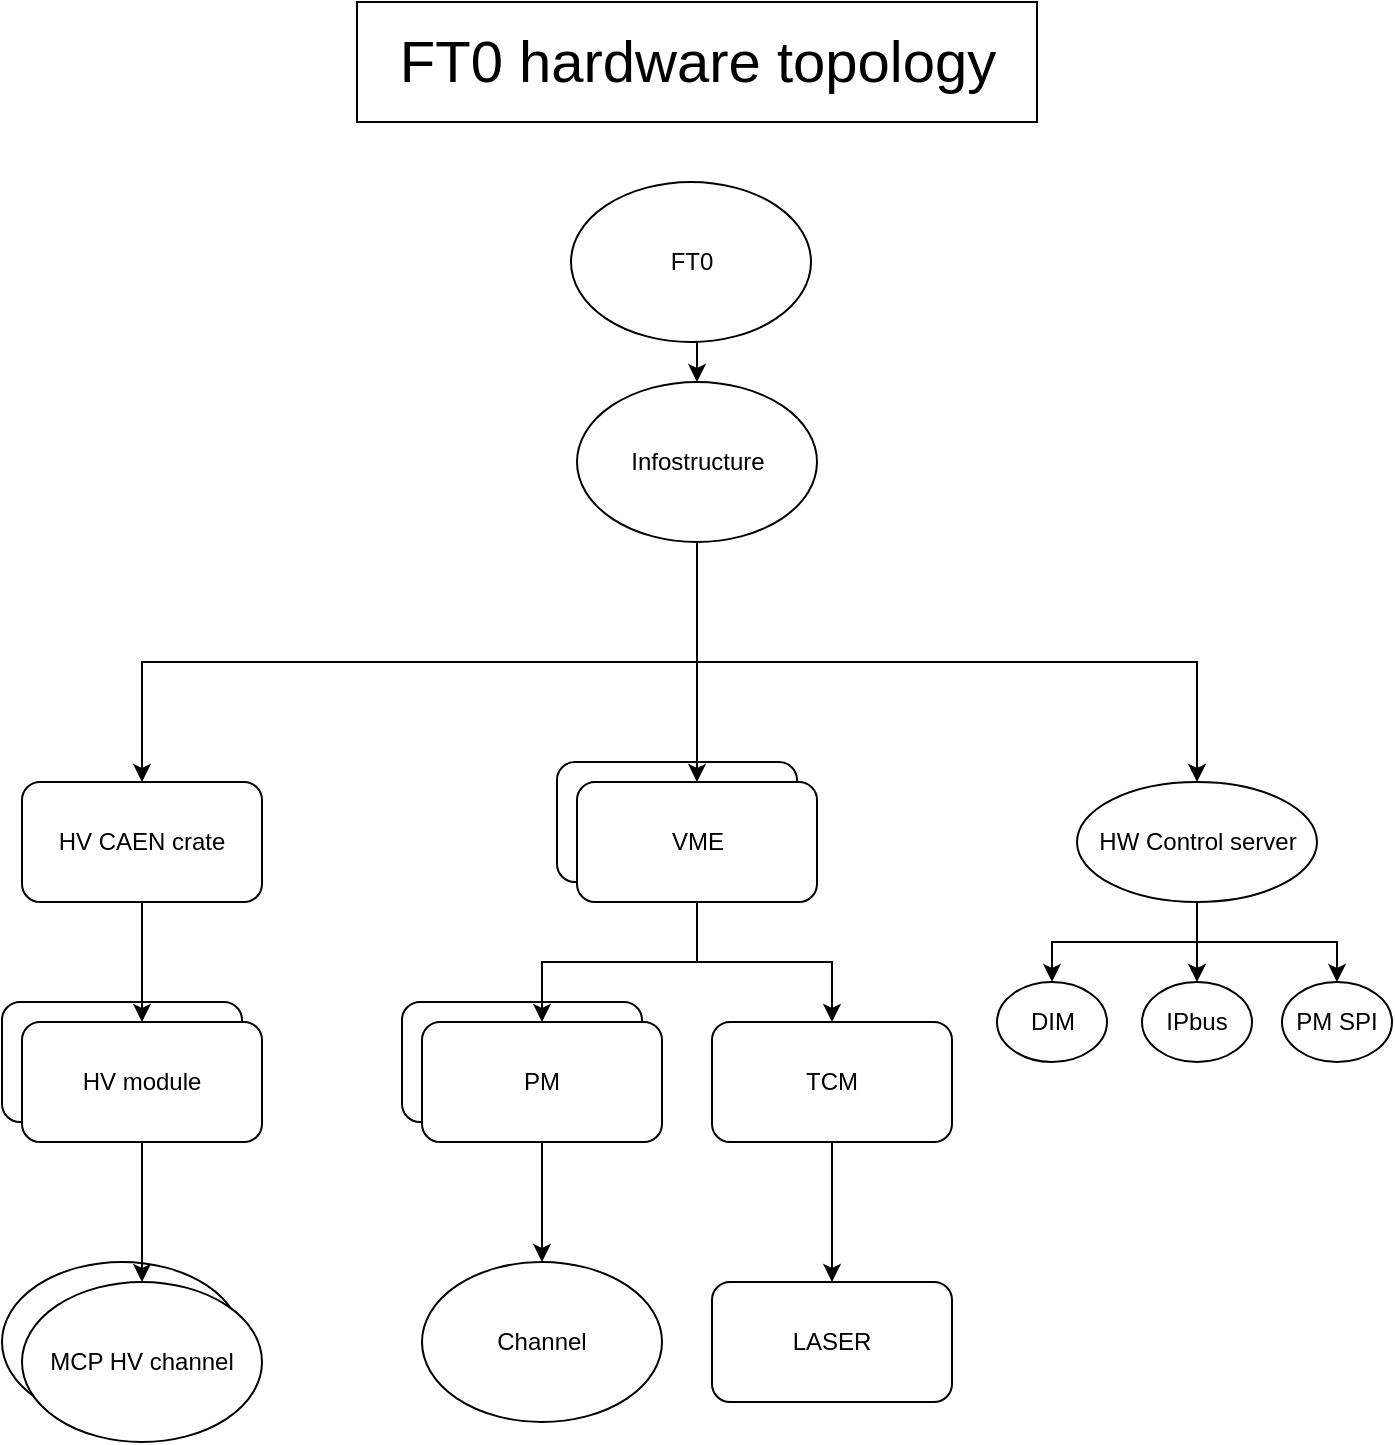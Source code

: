 <mxfile version="13.3.1" type="device" pages="2"><diagram name="hardware" id="ad52d381-51e7-2e0d-a935-2d0ddd2fd229"><mxGraphModel dx="1088" dy="968" grid="1" gridSize="10" guides="1" tooltips="1" connect="1" arrows="1" fold="1" page="1" pageScale="1" pageWidth="1100" pageHeight="850" background="#ffffff" math="0" shadow="0"><root><mxCell id="0"/><mxCell id="1" parent="0"/><mxCell id="pkQ9rNgRqkzeeI-YSMGI-11" style="edgeStyle=orthogonalEdgeStyle;rounded=0;orthogonalLoop=1;jettySize=auto;html=1;exitX=0.5;exitY=1;exitDx=0;exitDy=0;entryX=0.5;entryY=0;entryDx=0;entryDy=0;" parent="1" source="pkQ9rNgRqkzeeI-YSMGI-1" target="pkQ9rNgRqkzeeI-YSMGI-10" edge="1"><mxGeometry relative="1" as="geometry"/></mxCell><mxCell id="pkQ9rNgRqkzeeI-YSMGI-1" value="FT0" style="ellipse;whiteSpace=wrap;html=1;" parent="1" vertex="1"><mxGeometry x="314.5" y="90" width="120" height="80" as="geometry"/></mxCell><mxCell id="pkQ9rNgRqkzeeI-YSMGI-9" value="HV CAEN crate" style="rounded=1;whiteSpace=wrap;html=1;strokeWidth=1;" parent="1" vertex="1"><mxGeometry x="40" y="390" width="120" height="60" as="geometry"/></mxCell><mxCell id="pkQ9rNgRqkzeeI-YSMGI-12" style="edgeStyle=orthogonalEdgeStyle;rounded=0;orthogonalLoop=1;jettySize=auto;html=1;exitX=0.5;exitY=1;exitDx=0;exitDy=0;entryX=0.5;entryY=0;entryDx=0;entryDy=0;" parent="1" source="pkQ9rNgRqkzeeI-YSMGI-10" target="pkQ9rNgRqkzeeI-YSMGI-9" edge="1"><mxGeometry relative="1" as="geometry"/></mxCell><mxCell id="pkQ9rNgRqkzeeI-YSMGI-40" style="edgeStyle=orthogonalEdgeStyle;rounded=0;orthogonalLoop=1;jettySize=auto;html=1;exitX=0.5;exitY=1;exitDx=0;exitDy=0;entryX=0.5;entryY=0;entryDx=0;entryDy=0;" parent="1" source="pkQ9rNgRqkzeeI-YSMGI-10" target="pkQ9rNgRqkzeeI-YSMGI-39" edge="1"><mxGeometry relative="1" as="geometry"/></mxCell><mxCell id="pkQ9rNgRqkzeeI-YSMGI-10" value="Infostructure" style="ellipse;whiteSpace=wrap;html=1;strokeWidth=1;" parent="1" vertex="1"><mxGeometry x="317.5" y="190" width="120" height="80" as="geometry"/></mxCell><mxCell id="pkQ9rNgRqkzeeI-YSMGI-18" value="" style="group" parent="1" vertex="1" connectable="0"><mxGeometry x="30" y="500" width="130" height="70" as="geometry"/></mxCell><mxCell id="pkQ9rNgRqkzeeI-YSMGI-15" value="HV module" style="rounded=1;whiteSpace=wrap;html=1;strokeWidth=1;" parent="pkQ9rNgRqkzeeI-YSMGI-18" vertex="1"><mxGeometry width="120" height="60" as="geometry"/></mxCell><mxCell id="pkQ9rNgRqkzeeI-YSMGI-17" value="HV module" style="rounded=1;whiteSpace=wrap;html=1;strokeWidth=1;" parent="pkQ9rNgRqkzeeI-YSMGI-18" vertex="1"><mxGeometry x="10" y="10" width="120" height="60" as="geometry"/></mxCell><mxCell id="pkQ9rNgRqkzeeI-YSMGI-23" value="" style="group" parent="1" vertex="1" connectable="0"><mxGeometry x="30" y="630" width="130" height="90" as="geometry"/></mxCell><mxCell id="pkQ9rNgRqkzeeI-YSMGI-19" value="HV channel" style="ellipse;whiteSpace=wrap;html=1;strokeWidth=1;" parent="pkQ9rNgRqkzeeI-YSMGI-23" vertex="1"><mxGeometry width="120" height="80" as="geometry"/></mxCell><mxCell id="pkQ9rNgRqkzeeI-YSMGI-22" value="MCP HV channel" style="ellipse;whiteSpace=wrap;html=1;strokeWidth=1;" parent="pkQ9rNgRqkzeeI-YSMGI-23" vertex="1"><mxGeometry x="10" y="10" width="120" height="80" as="geometry"/></mxCell><mxCell id="pkQ9rNgRqkzeeI-YSMGI-24" value="" style="edgeStyle=orthogonalEdgeStyle;rounded=0;orthogonalLoop=1;jettySize=auto;html=1;" parent="1" source="pkQ9rNgRqkzeeI-YSMGI-17" target="pkQ9rNgRqkzeeI-YSMGI-22" edge="1"><mxGeometry relative="1" as="geometry"/></mxCell><mxCell id="pkQ9rNgRqkzeeI-YSMGI-27" style="edgeStyle=orthogonalEdgeStyle;rounded=0;orthogonalLoop=1;jettySize=auto;html=1;exitX=0.5;exitY=1;exitDx=0;exitDy=0;entryX=0.5;entryY=0;entryDx=0;entryDy=0;" parent="1" source="pkQ9rNgRqkzeeI-YSMGI-9" target="pkQ9rNgRqkzeeI-YSMGI-17" edge="1"><mxGeometry relative="1" as="geometry"/></mxCell><mxCell id="pkQ9rNgRqkzeeI-YSMGI-29" value="" style="group" parent="1" vertex="1" connectable="0"><mxGeometry x="307.5" y="380" width="130" height="70" as="geometry"/></mxCell><mxCell id="pkQ9rNgRqkzeeI-YSMGI-13" value="VME" style="rounded=1;whiteSpace=wrap;html=1;strokeWidth=1;" parent="pkQ9rNgRqkzeeI-YSMGI-29" vertex="1"><mxGeometry width="120" height="60" as="geometry"/></mxCell><mxCell id="pkQ9rNgRqkzeeI-YSMGI-28" value="VME" style="rounded=1;whiteSpace=wrap;html=1;strokeWidth=1;" parent="pkQ9rNgRqkzeeI-YSMGI-29" vertex="1"><mxGeometry x="10" y="10" width="120" height="60" as="geometry"/></mxCell><mxCell id="pkQ9rNgRqkzeeI-YSMGI-14" style="edgeStyle=orthogonalEdgeStyle;rounded=0;orthogonalLoop=1;jettySize=auto;html=1;exitX=0.5;exitY=1;exitDx=0;exitDy=0;entryX=0.5;entryY=0;entryDx=0;entryDy=0;" parent="1" source="pkQ9rNgRqkzeeI-YSMGI-10" target="pkQ9rNgRqkzeeI-YSMGI-28" edge="1"><mxGeometry relative="1" as="geometry"/></mxCell><mxCell id="pkQ9rNgRqkzeeI-YSMGI-32" value="" style="group" parent="1" vertex="1" connectable="0"><mxGeometry x="230" y="500" width="130" height="70" as="geometry"/></mxCell><mxCell id="pkQ9rNgRqkzeeI-YSMGI-30" value="PM" style="rounded=1;whiteSpace=wrap;html=1;strokeWidth=1;" parent="pkQ9rNgRqkzeeI-YSMGI-32" vertex="1"><mxGeometry width="120" height="60" as="geometry"/></mxCell><mxCell id="pkQ9rNgRqkzeeI-YSMGI-31" value="PM" style="rounded=1;whiteSpace=wrap;html=1;strokeWidth=1;" parent="pkQ9rNgRqkzeeI-YSMGI-32" vertex="1"><mxGeometry x="10" y="10" width="120" height="60" as="geometry"/></mxCell><mxCell id="pkQ9rNgRqkzeeI-YSMGI-33" value="" style="edgeStyle=orthogonalEdgeStyle;rounded=0;orthogonalLoop=1;jettySize=auto;html=1;" parent="1" source="pkQ9rNgRqkzeeI-YSMGI-28" target="pkQ9rNgRqkzeeI-YSMGI-31" edge="1"><mxGeometry relative="1" as="geometry"/></mxCell><mxCell id="pkQ9rNgRqkzeeI-YSMGI-50" value="" style="edgeStyle=orthogonalEdgeStyle;rounded=0;orthogonalLoop=1;jettySize=auto;html=1;fontSize=29;" parent="1" source="pkQ9rNgRqkzeeI-YSMGI-34" target="pkQ9rNgRqkzeeI-YSMGI-49" edge="1"><mxGeometry relative="1" as="geometry"/></mxCell><mxCell id="pkQ9rNgRqkzeeI-YSMGI-34" value="TCM" style="rounded=1;whiteSpace=wrap;html=1;strokeWidth=1;" parent="1" vertex="1"><mxGeometry x="385" y="510" width="120" height="60" as="geometry"/></mxCell><mxCell id="pkQ9rNgRqkzeeI-YSMGI-35" style="edgeStyle=orthogonalEdgeStyle;rounded=0;orthogonalLoop=1;jettySize=auto;html=1;exitX=0.5;exitY=1;exitDx=0;exitDy=0;" parent="1" source="pkQ9rNgRqkzeeI-YSMGI-28" target="pkQ9rNgRqkzeeI-YSMGI-34" edge="1"><mxGeometry relative="1" as="geometry"/></mxCell><mxCell id="pkQ9rNgRqkzeeI-YSMGI-36" value="Channel" style="ellipse;whiteSpace=wrap;html=1;strokeWidth=1;" parent="1" vertex="1"><mxGeometry x="240" y="630" width="120" height="80" as="geometry"/></mxCell><mxCell id="pkQ9rNgRqkzeeI-YSMGI-37" value="" style="edgeStyle=orthogonalEdgeStyle;rounded=0;orthogonalLoop=1;jettySize=auto;html=1;" parent="1" source="pkQ9rNgRqkzeeI-YSMGI-31" target="pkQ9rNgRqkzeeI-YSMGI-36" edge="1"><mxGeometry relative="1" as="geometry"/></mxCell><mxCell id="pkQ9rNgRqkzeeI-YSMGI-42" style="edgeStyle=orthogonalEdgeStyle;rounded=0;orthogonalLoop=1;jettySize=auto;html=1;exitX=0.5;exitY=1;exitDx=0;exitDy=0;" parent="1" source="pkQ9rNgRqkzeeI-YSMGI-39" target="pkQ9rNgRqkzeeI-YSMGI-41" edge="1"><mxGeometry relative="1" as="geometry"/></mxCell><mxCell id="pkQ9rNgRqkzeeI-YSMGI-45" style="edgeStyle=orthogonalEdgeStyle;rounded=0;orthogonalLoop=1;jettySize=auto;html=1;exitX=0.5;exitY=1;exitDx=0;exitDy=0;" parent="1" source="pkQ9rNgRqkzeeI-YSMGI-39" target="pkQ9rNgRqkzeeI-YSMGI-43" edge="1"><mxGeometry relative="1" as="geometry"/></mxCell><mxCell id="pkQ9rNgRqkzeeI-YSMGI-46" style="edgeStyle=orthogonalEdgeStyle;rounded=0;orthogonalLoop=1;jettySize=auto;html=1;exitX=0.5;exitY=1;exitDx=0;exitDy=0;" parent="1" source="pkQ9rNgRqkzeeI-YSMGI-39" target="pkQ9rNgRqkzeeI-YSMGI-44" edge="1"><mxGeometry relative="1" as="geometry"/></mxCell><mxCell id="pkQ9rNgRqkzeeI-YSMGI-39" value="HW Control server" style="ellipse;whiteSpace=wrap;html=1;strokeWidth=1;" parent="1" vertex="1"><mxGeometry x="567.5" y="390" width="120" height="60" as="geometry"/></mxCell><mxCell id="pkQ9rNgRqkzeeI-YSMGI-41" value="DIM" style="ellipse;whiteSpace=wrap;html=1;strokeWidth=1;" parent="1" vertex="1"><mxGeometry x="527.5" y="490" width="55" height="40" as="geometry"/></mxCell><mxCell id="pkQ9rNgRqkzeeI-YSMGI-43" value="IPbus" style="ellipse;whiteSpace=wrap;html=1;strokeWidth=1;" parent="1" vertex="1"><mxGeometry x="600" y="490" width="55" height="40" as="geometry"/></mxCell><mxCell id="pkQ9rNgRqkzeeI-YSMGI-44" value="PM SPI" style="ellipse;whiteSpace=wrap;html=1;strokeWidth=1;" parent="1" vertex="1"><mxGeometry x="670" y="490" width="55" height="40" as="geometry"/></mxCell><mxCell id="pkQ9rNgRqkzeeI-YSMGI-47" value="FT0 hardware topology" style="rounded=0;whiteSpace=wrap;html=1;strokeWidth=1;fontSize=29;" parent="1" vertex="1"><mxGeometry x="207.5" width="340" height="60" as="geometry"/></mxCell><mxCell id="pkQ9rNgRqkzeeI-YSMGI-49" value="LASER" style="rounded=1;whiteSpace=wrap;html=1;strokeWidth=1;" parent="1" vertex="1"><mxGeometry x="385" y="640" width="120" height="60" as="geometry"/></mxCell></root></mxGraphModel></diagram><diagram id="dJdslQY12P_YyGirrsX0" name="functional"><mxGraphModel dx="1088" dy="968" grid="1" gridSize="10" guides="1" tooltips="1" connect="1" arrows="1" fold="1" page="1" pageScale="1" pageWidth="827" pageHeight="1169" math="0" shadow="0"><root><mxCell id="a32EooCaoyiBh-JUeyY3-0"/><mxCell id="a32EooCaoyiBh-JUeyY3-1" parent="a32EooCaoyiBh-JUeyY3-0"/><mxCell id="a32EooCaoyiBh-JUeyY3-2" value="FT0" style="ellipse;whiteSpace=wrap;html=1;" vertex="1" parent="a32EooCaoyiBh-JUeyY3-1"><mxGeometry x="314.5" y="90" width="120" height="80" as="geometry"/></mxCell><mxCell id="a32EooCaoyiBh-JUeyY3-3" value="FT0 functional topology" style="rounded=0;whiteSpace=wrap;html=1;strokeWidth=1;fontSize=29;" vertex="1" parent="a32EooCaoyiBh-JUeyY3-1"><mxGeometry x="207.5" width="340" height="60" as="geometry"/></mxCell><mxCell id="syioN45G_fO1VY6hZGLz-0" style="edgeStyle=orthogonalEdgeStyle;rounded=0;orthogonalLoop=1;jettySize=auto;html=1;exitX=0.5;exitY=1;exitDx=0;exitDy=0;entryX=0.5;entryY=0;entryDx=0;entryDy=0;" edge="1" parent="a32EooCaoyiBh-JUeyY3-1" target="syioN45G_fO1VY6hZGLz-4"><mxGeometry relative="1" as="geometry"><mxPoint x="374.5" y="170" as="sourcePoint"/></mxGeometry></mxCell><mxCell id="syioN45G_fO1VY6hZGLz-1" value="HV CAEN crate" style="rounded=1;whiteSpace=wrap;html=1;strokeWidth=1;" vertex="1" parent="a32EooCaoyiBh-JUeyY3-1"><mxGeometry x="40" y="390" width="120" height="60" as="geometry"/></mxCell><mxCell id="syioN45G_fO1VY6hZGLz-2" style="edgeStyle=orthogonalEdgeStyle;rounded=0;orthogonalLoop=1;jettySize=auto;html=1;exitX=0.5;exitY=1;exitDx=0;exitDy=0;entryX=0.5;entryY=0;entryDx=0;entryDy=0;" edge="1" parent="a32EooCaoyiBh-JUeyY3-1" source="syioN45G_fO1VY6hZGLz-4" target="syioN45G_fO1VY6hZGLz-1"><mxGeometry relative="1" as="geometry"/></mxCell><mxCell id="syioN45G_fO1VY6hZGLz-3" style="edgeStyle=orthogonalEdgeStyle;rounded=0;orthogonalLoop=1;jettySize=auto;html=1;exitX=0.5;exitY=1;exitDx=0;exitDy=0;entryX=0.5;entryY=0;entryDx=0;entryDy=0;" edge="1" parent="a32EooCaoyiBh-JUeyY3-1" source="syioN45G_fO1VY6hZGLz-4" target="syioN45G_fO1VY6hZGLz-29"><mxGeometry relative="1" as="geometry"/></mxCell><mxCell id="syioN45G_fO1VY6hZGLz-4" value="Infostructure" style="ellipse;whiteSpace=wrap;html=1;strokeWidth=1;" vertex="1" parent="a32EooCaoyiBh-JUeyY3-1"><mxGeometry x="317.5" y="190" width="120" height="80" as="geometry"/></mxCell><mxCell id="syioN45G_fO1VY6hZGLz-5" value="" style="group" vertex="1" connectable="0" parent="a32EooCaoyiBh-JUeyY3-1"><mxGeometry x="30" y="500" width="130" height="70" as="geometry"/></mxCell><mxCell id="syioN45G_fO1VY6hZGLz-6" value="HV module" style="rounded=1;whiteSpace=wrap;html=1;strokeWidth=1;" vertex="1" parent="syioN45G_fO1VY6hZGLz-5"><mxGeometry width="120" height="60" as="geometry"/></mxCell><mxCell id="syioN45G_fO1VY6hZGLz-7" value="HV module" style="rounded=1;whiteSpace=wrap;html=1;strokeWidth=1;" vertex="1" parent="syioN45G_fO1VY6hZGLz-5"><mxGeometry x="10" y="10" width="120" height="60" as="geometry"/></mxCell><mxCell id="syioN45G_fO1VY6hZGLz-12" style="edgeStyle=orthogonalEdgeStyle;rounded=0;orthogonalLoop=1;jettySize=auto;html=1;exitX=0.5;exitY=1;exitDx=0;exitDy=0;entryX=0.5;entryY=0;entryDx=0;entryDy=0;" edge="1" parent="a32EooCaoyiBh-JUeyY3-1" source="syioN45G_fO1VY6hZGLz-1" target="syioN45G_fO1VY6hZGLz-7"><mxGeometry relative="1" as="geometry"/></mxCell><mxCell id="syioN45G_fO1VY6hZGLz-13" value="" style="group" vertex="1" connectable="0" parent="a32EooCaoyiBh-JUeyY3-1"><mxGeometry x="307.5" y="380" width="130" height="70" as="geometry"/></mxCell><mxCell id="syioN45G_fO1VY6hZGLz-14" value="VME" style="rounded=1;whiteSpace=wrap;html=1;strokeWidth=1;" vertex="1" parent="syioN45G_fO1VY6hZGLz-13"><mxGeometry width="120" height="60" as="geometry"/></mxCell><mxCell id="syioN45G_fO1VY6hZGLz-15" value="VME" style="rounded=1;whiteSpace=wrap;html=1;strokeWidth=1;" vertex="1" parent="syioN45G_fO1VY6hZGLz-13"><mxGeometry x="10" y="10" width="120" height="60" as="geometry"/></mxCell><mxCell id="syioN45G_fO1VY6hZGLz-16" style="edgeStyle=orthogonalEdgeStyle;rounded=0;orthogonalLoop=1;jettySize=auto;html=1;exitX=0.5;exitY=1;exitDx=0;exitDy=0;entryX=0.5;entryY=0;entryDx=0;entryDy=0;" edge="1" parent="a32EooCaoyiBh-JUeyY3-1" source="syioN45G_fO1VY6hZGLz-4" target="syioN45G_fO1VY6hZGLz-15"><mxGeometry relative="1" as="geometry"/></mxCell><mxCell id="syioN45G_fO1VY6hZGLz-17" value="" style="group" vertex="1" connectable="0" parent="a32EooCaoyiBh-JUeyY3-1"><mxGeometry x="230" y="500" width="130" height="70" as="geometry"/></mxCell><mxCell id="syioN45G_fO1VY6hZGLz-18" value="PM" style="rounded=1;whiteSpace=wrap;html=1;strokeWidth=1;" vertex="1" parent="syioN45G_fO1VY6hZGLz-17"><mxGeometry width="120" height="60" as="geometry"/></mxCell><mxCell id="syioN45G_fO1VY6hZGLz-19" value="PM" style="rounded=1;whiteSpace=wrap;html=1;strokeWidth=1;" vertex="1" parent="syioN45G_fO1VY6hZGLz-17"><mxGeometry x="10" y="10" width="120" height="60" as="geometry"/></mxCell><mxCell id="syioN45G_fO1VY6hZGLz-20" value="" style="edgeStyle=orthogonalEdgeStyle;rounded=0;orthogonalLoop=1;jettySize=auto;html=1;" edge="1" parent="a32EooCaoyiBh-JUeyY3-1" source="syioN45G_fO1VY6hZGLz-15" target="syioN45G_fO1VY6hZGLz-19"><mxGeometry relative="1" as="geometry"/></mxCell><mxCell id="syioN45G_fO1VY6hZGLz-21" value="" style="edgeStyle=orthogonalEdgeStyle;rounded=0;orthogonalLoop=1;jettySize=auto;html=1;fontSize=29;exitX=0.5;exitY=1;exitDx=0;exitDy=0;" edge="1" parent="a32EooCaoyiBh-JUeyY3-1" source="syioN45G_fO1VY6hZGLz-22" target="syioN45G_fO1VY6hZGLz-33"><mxGeometry relative="1" as="geometry"/></mxCell><mxCell id="syioN45G_fO1VY6hZGLz-50" style="edgeStyle=orthogonalEdgeStyle;rounded=0;orthogonalLoop=1;jettySize=auto;html=1;exitX=0.5;exitY=1;exitDx=0;exitDy=0;entryX=0.5;entryY=0;entryDx=0;entryDy=0;" edge="1" parent="a32EooCaoyiBh-JUeyY3-1" source="syioN45G_fO1VY6hZGLz-22" target="syioN45G_fO1VY6hZGLz-43"><mxGeometry relative="1" as="geometry"/></mxCell><mxCell id="syioN45G_fO1VY6hZGLz-52" style="edgeStyle=orthogonalEdgeStyle;rounded=0;orthogonalLoop=1;jettySize=auto;html=1;exitX=0.5;exitY=1;exitDx=0;exitDy=0;" edge="1" parent="a32EooCaoyiBh-JUeyY3-1" source="syioN45G_fO1VY6hZGLz-22" target="syioN45G_fO1VY6hZGLz-45"><mxGeometry relative="1" as="geometry"/></mxCell><mxCell id="syioN45G_fO1VY6hZGLz-22" value="TCM" style="rounded=1;whiteSpace=wrap;html=1;strokeWidth=1;" vertex="1" parent="a32EooCaoyiBh-JUeyY3-1"><mxGeometry x="457.5" y="510" width="120" height="60" as="geometry"/></mxCell><mxCell id="syioN45G_fO1VY6hZGLz-23" style="edgeStyle=orthogonalEdgeStyle;rounded=0;orthogonalLoop=1;jettySize=auto;html=1;exitX=0.5;exitY=1;exitDx=0;exitDy=0;" edge="1" parent="a32EooCaoyiBh-JUeyY3-1" source="syioN45G_fO1VY6hZGLz-15" target="syioN45G_fO1VY6hZGLz-22"><mxGeometry relative="1" as="geometry"/></mxCell><mxCell id="syioN45G_fO1VY6hZGLz-26" style="edgeStyle=orthogonalEdgeStyle;rounded=0;orthogonalLoop=1;jettySize=auto;html=1;exitX=0.5;exitY=1;exitDx=0;exitDy=0;" edge="1" parent="a32EooCaoyiBh-JUeyY3-1" source="syioN45G_fO1VY6hZGLz-29" target="syioN45G_fO1VY6hZGLz-30"><mxGeometry relative="1" as="geometry"/></mxCell><mxCell id="syioN45G_fO1VY6hZGLz-27" style="edgeStyle=orthogonalEdgeStyle;rounded=0;orthogonalLoop=1;jettySize=auto;html=1;exitX=0.5;exitY=1;exitDx=0;exitDy=0;" edge="1" parent="a32EooCaoyiBh-JUeyY3-1" source="syioN45G_fO1VY6hZGLz-29" target="syioN45G_fO1VY6hZGLz-31"><mxGeometry relative="1" as="geometry"/></mxCell><mxCell id="syioN45G_fO1VY6hZGLz-28" style="edgeStyle=orthogonalEdgeStyle;rounded=0;orthogonalLoop=1;jettySize=auto;html=1;exitX=0.5;exitY=1;exitDx=0;exitDy=0;" edge="1" parent="a32EooCaoyiBh-JUeyY3-1" source="syioN45G_fO1VY6hZGLz-29" target="syioN45G_fO1VY6hZGLz-32"><mxGeometry relative="1" as="geometry"/></mxCell><mxCell id="syioN45G_fO1VY6hZGLz-29" value="HW Control server" style="ellipse;whiteSpace=wrap;html=1;strokeWidth=1;" vertex="1" parent="a32EooCaoyiBh-JUeyY3-1"><mxGeometry x="650" y="390" width="120" height="60" as="geometry"/></mxCell><mxCell id="syioN45G_fO1VY6hZGLz-30" value="DIM" style="ellipse;whiteSpace=wrap;html=1;strokeWidth=1;" vertex="1" parent="a32EooCaoyiBh-JUeyY3-1"><mxGeometry x="610" y="490" width="55" height="40" as="geometry"/></mxCell><mxCell id="syioN45G_fO1VY6hZGLz-31" value="IPbus" style="ellipse;whiteSpace=wrap;html=1;strokeWidth=1;" vertex="1" parent="a32EooCaoyiBh-JUeyY3-1"><mxGeometry x="682.5" y="490" width="55" height="40" as="geometry"/></mxCell><mxCell id="syioN45G_fO1VY6hZGLz-32" value="PM SPI" style="ellipse;whiteSpace=wrap;html=1;strokeWidth=1;" vertex="1" parent="a32EooCaoyiBh-JUeyY3-1"><mxGeometry x="752.5" y="490" width="55" height="40" as="geometry"/></mxCell><mxCell id="syioN45G_fO1VY6hZGLz-33" value="LASER" style="rounded=1;whiteSpace=wrap;html=1;strokeWidth=1;" vertex="1" parent="a32EooCaoyiBh-JUeyY3-1"><mxGeometry x="637.5" y="640" width="120" height="60" as="geometry"/></mxCell><mxCell id="syioN45G_fO1VY6hZGLz-36" value="HDMI link" style="ellipse;whiteSpace=wrap;html=1;strokeWidth=5;strokeColor=#FF8000;perimeterSpacing=1;" vertex="1" parent="a32EooCaoyiBh-JUeyY3-1"><mxGeometry x="271.25" y="640" width="55" height="40" as="geometry"/></mxCell><mxCell id="syioN45G_fO1VY6hZGLz-37" value="GBT link" style="ellipse;whiteSpace=wrap;html=1;strokeWidth=5;strokeColor=#FF0000;" vertex="1" parent="a32EooCaoyiBh-JUeyY3-1"><mxGeometry x="343.75" y="640" width="55" height="40" as="geometry"/></mxCell><mxCell id="syioN45G_fO1VY6hZGLz-39" style="edgeStyle=orthogonalEdgeStyle;rounded=0;orthogonalLoop=1;jettySize=auto;html=1;exitX=0.5;exitY=1;exitDx=0;exitDy=0;entryX=0.5;entryY=0;entryDx=0;entryDy=0;" edge="1" parent="a32EooCaoyiBh-JUeyY3-1" source="syioN45G_fO1VY6hZGLz-19" target="syioN45G_fO1VY6hZGLz-36"><mxGeometry relative="1" as="geometry"/></mxCell><mxCell id="syioN45G_fO1VY6hZGLz-40" style="edgeStyle=orthogonalEdgeStyle;rounded=0;orthogonalLoop=1;jettySize=auto;html=1;exitX=0.5;exitY=1;exitDx=0;exitDy=0;entryX=0.5;entryY=0;entryDx=0;entryDy=0;" edge="1" parent="a32EooCaoyiBh-JUeyY3-1" source="syioN45G_fO1VY6hZGLz-19" target="syioN45G_fO1VY6hZGLz-37"><mxGeometry relative="1" as="geometry"/></mxCell><mxCell id="syioN45G_fO1VY6hZGLz-43" value="trigger" style="ellipse;whiteSpace=wrap;html=1;strokeWidth=1;" vertex="1" parent="a32EooCaoyiBh-JUeyY3-1"><mxGeometry x="420" y="640" width="55" height="40" as="geometry"/></mxCell><mxCell id="syioN45G_fO1VY6hZGLz-45" value="GBT link" style="ellipse;whiteSpace=wrap;html=1;strokeWidth=5;strokeColor=#FF0000;" vertex="1" parent="a32EooCaoyiBh-JUeyY3-1"><mxGeometry x="562.5" y="640" width="55" height="40" as="geometry"/></mxCell><mxCell id="syioN45G_fO1VY6hZGLz-55" value="" style="group;fillColor=#ffffff;strokeWidth=5;strokeColor=none;" vertex="1" connectable="0" parent="a32EooCaoyiBh-JUeyY3-1"><mxGeometry x="62.5" y="630" width="65" height="50" as="geometry"/></mxCell><mxCell id="syioN45G_fO1VY6hZGLz-53" value="channel" style="ellipse;whiteSpace=wrap;html=1;strokeWidth=5;strokeColor=#FFFF33;" vertex="1" parent="syioN45G_fO1VY6hZGLz-55"><mxGeometry width="55" height="40" as="geometry"/></mxCell><mxCell id="syioN45G_fO1VY6hZGLz-54" value="channel" style="ellipse;whiteSpace=wrap;html=1;strokeWidth=5;strokeColor=#FFFF33;" vertex="1" parent="syioN45G_fO1VY6hZGLz-55"><mxGeometry x="10" y="10" width="55" height="40" as="geometry"/></mxCell><mxCell id="syioN45G_fO1VY6hZGLz-58" style="edgeStyle=orthogonalEdgeStyle;rounded=0;orthogonalLoop=1;jettySize=auto;html=1;exitX=0.5;exitY=1;exitDx=0;exitDy=0;entryX=0.5;entryY=0;entryDx=0;entryDy=0;" edge="1" parent="a32EooCaoyiBh-JUeyY3-1" source="syioN45G_fO1VY6hZGLz-7" target="syioN45G_fO1VY6hZGLz-54"><mxGeometry relative="1" as="geometry"/></mxCell><mxCell id="syioN45G_fO1VY6hZGLz-60" value="" style="group;fillColor=#ffffff;strokeWidth=5;strokeColor=none;" vertex="1" connectable="0" parent="a32EooCaoyiBh-JUeyY3-1"><mxGeometry x="190" y="630" width="65" height="50" as="geometry"/></mxCell><mxCell id="syioN45G_fO1VY6hZGLz-35" value="channel" style="ellipse;whiteSpace=wrap;html=1;strokeWidth=5;strokeColor=#FFFF33;" vertex="1" parent="syioN45G_fO1VY6hZGLz-60"><mxGeometry width="55" height="40" as="geometry"/></mxCell><mxCell id="syioN45G_fO1VY6hZGLz-59" value="channel" style="ellipse;whiteSpace=wrap;html=1;strokeWidth=5;strokeColor=#FFFF33;" vertex="1" parent="syioN45G_fO1VY6hZGLz-60"><mxGeometry x="10" y="10" width="55" height="40" as="geometry"/></mxCell><mxCell id="syioN45G_fO1VY6hZGLz-25" value="" style="edgeStyle=orthogonalEdgeStyle;rounded=0;orthogonalLoop=1;jettySize=auto;html=1;" edge="1" parent="a32EooCaoyiBh-JUeyY3-1" source="syioN45G_fO1VY6hZGLz-19" target="syioN45G_fO1VY6hZGLz-59"><mxGeometry relative="1" as="geometry"><mxPoint x="300" y="630" as="targetPoint"/></mxGeometry></mxCell><mxCell id="syioN45G_fO1VY6hZGLz-62" value="" style="group" vertex="1" connectable="0" parent="a32EooCaoyiBh-JUeyY3-1"><mxGeometry x="482.5" y="630" width="65" height="50" as="geometry"/></mxCell><mxCell id="syioN45G_fO1VY6hZGLz-44" value="HDMI link" style="ellipse;whiteSpace=wrap;html=1;strokeWidth=5;perimeterSpacing=1;strokeColor=#FF8000;" vertex="1" parent="syioN45G_fO1VY6hZGLz-62"><mxGeometry width="55" height="40" as="geometry"/></mxCell><mxCell id="syioN45G_fO1VY6hZGLz-61" value="HDMI link" style="ellipse;whiteSpace=wrap;html=1;strokeWidth=5;perimeterSpacing=1;strokeColor=#FF8000;" vertex="1" parent="syioN45G_fO1VY6hZGLz-62"><mxGeometry x="10" y="10" width="55" height="40" as="geometry"/></mxCell><mxCell id="syioN45G_fO1VY6hZGLz-51" style="edgeStyle=orthogonalEdgeStyle;rounded=0;orthogonalLoop=1;jettySize=auto;html=1;exitX=0.5;exitY=1;exitDx=0;exitDy=0;entryX=0.5;entryY=0;entryDx=0;entryDy=0;" edge="1" parent="a32EooCaoyiBh-JUeyY3-1" source="syioN45G_fO1VY6hZGLz-22" target="syioN45G_fO1VY6hZGLz-61"><mxGeometry relative="1" as="geometry"/></mxCell></root></mxGraphModel></diagram></mxfile>